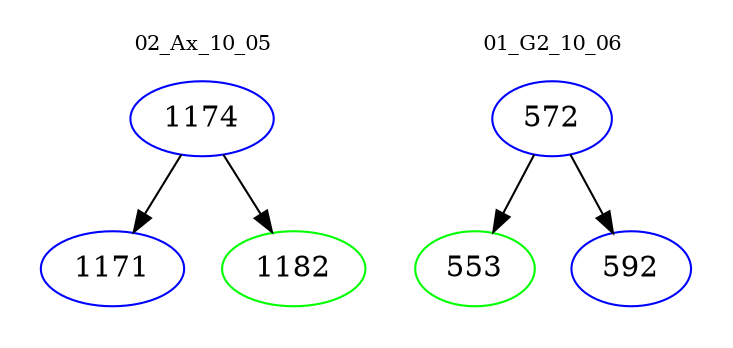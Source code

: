digraph{
subgraph cluster_0 {
color = white
label = "02_Ax_10_05";
fontsize=10;
T0_1174 [label="1174", color="blue"]
T0_1174 -> T0_1171 [color="black"]
T0_1171 [label="1171", color="blue"]
T0_1174 -> T0_1182 [color="black"]
T0_1182 [label="1182", color="green"]
}
subgraph cluster_1 {
color = white
label = "01_G2_10_06";
fontsize=10;
T1_572 [label="572", color="blue"]
T1_572 -> T1_553 [color="black"]
T1_553 [label="553", color="green"]
T1_572 -> T1_592 [color="black"]
T1_592 [label="592", color="blue"]
}
}

